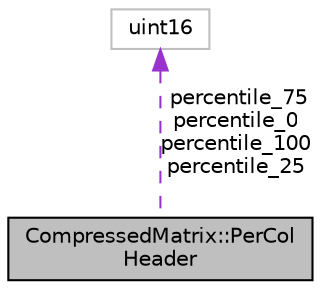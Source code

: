 digraph "CompressedMatrix::PerColHeader"
{
  edge [fontname="Helvetica",fontsize="10",labelfontname="Helvetica",labelfontsize="10"];
  node [fontname="Helvetica",fontsize="10",shape=record];
  Node1 [label="CompressedMatrix::PerCol\lHeader",height=0.2,width=0.4,color="black", fillcolor="grey75", style="filled", fontcolor="black"];
  Node2 -> Node1 [dir="back",color="darkorchid3",fontsize="10",style="dashed",label=" percentile_75\npercentile_0\npercentile_100\npercentile_25" ,fontname="Helvetica"];
  Node2 [label="uint16",height=0.2,width=0.4,color="grey75", fillcolor="white", style="filled"];
}
